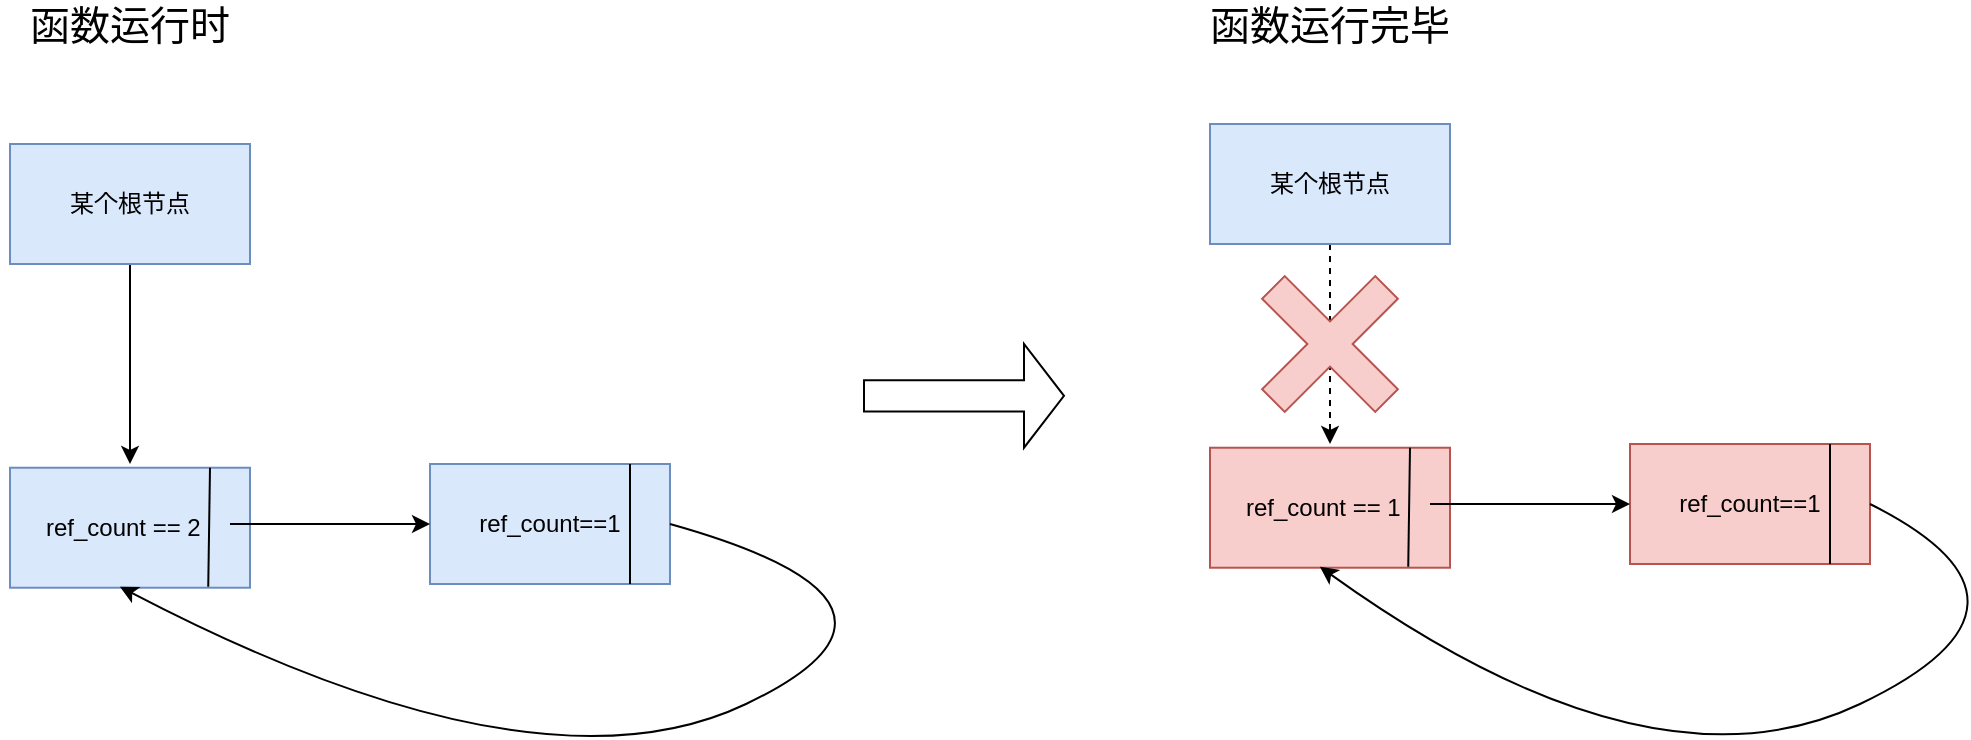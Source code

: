 <mxfile version="13.6.2" type="device"><diagram name="Page-1" id="12e1b939-464a-85fe-373e-61e167be1490"><mxGraphModel dx="1086" dy="806" grid="1" gridSize="10" guides="1" tooltips="1" connect="1" arrows="1" fold="1" page="1" pageScale="1.5" pageWidth="1169" pageHeight="826" background="#ffffff" math="0" shadow="0"><root><mxCell id="0"/><mxCell id="1" parent="0"/><mxCell id="5eFhM0ib0GxI-Q6vaBdt-1" value="ref_count == 2&amp;nbsp;&amp;nbsp;" style="rounded=0;whiteSpace=wrap;html=1;fillColor=#dae8fc;strokeColor=#6c8ebf;" vertex="1" parent="1"><mxGeometry x="450" y="401.86" width="120" height="60" as="geometry"/></mxCell><mxCell id="5eFhM0ib0GxI-Q6vaBdt-4" value="" style="endArrow=none;html=1;exitX=0.826;exitY=0.991;exitDx=0;exitDy=0;exitPerimeter=0;" edge="1" parent="1" source="5eFhM0ib0GxI-Q6vaBdt-1"><mxGeometry width="50" height="50" relative="1" as="geometry"><mxPoint x="540" y="340" as="sourcePoint"/><mxPoint x="550" y="401.86" as="targetPoint"/></mxGeometry></mxCell><mxCell id="5eFhM0ib0GxI-Q6vaBdt-7" value="ref_count==1" style="rounded=0;whiteSpace=wrap;html=1;fillColor=#dae8fc;strokeColor=#6c8ebf;" vertex="1" parent="1"><mxGeometry x="660" y="400" width="120" height="60" as="geometry"/></mxCell><mxCell id="5eFhM0ib0GxI-Q6vaBdt-8" value="" style="endArrow=none;html=1;" edge="1" parent="1"><mxGeometry width="50" height="50" relative="1" as="geometry"><mxPoint x="760" y="460" as="sourcePoint"/><mxPoint x="760" y="400.0" as="targetPoint"/></mxGeometry></mxCell><mxCell id="5eFhM0ib0GxI-Q6vaBdt-9" value="" style="endArrow=classic;html=1;entryX=0;entryY=0.5;entryDx=0;entryDy=0;" edge="1" parent="1" target="5eFhM0ib0GxI-Q6vaBdt-7"><mxGeometry width="50" height="50" relative="1" as="geometry"><mxPoint x="560" y="430" as="sourcePoint"/><mxPoint x="1010" y="551.86" as="targetPoint"/></mxGeometry></mxCell><mxCell id="5eFhM0ib0GxI-Q6vaBdt-13" style="edgeStyle=orthogonalEdgeStyle;rounded=0;orthogonalLoop=1;jettySize=auto;html=1;exitX=0.5;exitY=1;exitDx=0;exitDy=0;" edge="1" parent="1" source="5eFhM0ib0GxI-Q6vaBdt-11"><mxGeometry relative="1" as="geometry"><mxPoint x="510" y="400" as="targetPoint"/></mxGeometry></mxCell><mxCell id="5eFhM0ib0GxI-Q6vaBdt-11" value="某个根节点" style="rounded=0;whiteSpace=wrap;html=1;fillColor=#dae8fc;strokeColor=#6c8ebf;" vertex="1" parent="1"><mxGeometry x="450" y="240" width="120" height="60" as="geometry"/></mxCell><mxCell id="5eFhM0ib0GxI-Q6vaBdt-14" value="" style="curved=1;endArrow=classic;html=1;exitX=1;exitY=0.5;exitDx=0;exitDy=0;entryX=0.458;entryY=0.991;entryDx=0;entryDy=0;entryPerimeter=0;" edge="1" parent="1" source="5eFhM0ib0GxI-Q6vaBdt-7" target="5eFhM0ib0GxI-Q6vaBdt-1"><mxGeometry width="50" height="50" relative="1" as="geometry"><mxPoint x="763" y="560" as="sourcePoint"/><mxPoint x="813" y="510" as="targetPoint"/><Array as="points"><mxPoint x="923" y="470"/><mxPoint x="713" y="570"/></Array></mxGeometry></mxCell><mxCell id="5eFhM0ib0GxI-Q6vaBdt-15" value="ref_count == 1&amp;nbsp;&amp;nbsp;" style="rounded=0;whiteSpace=wrap;html=1;fillColor=#f8cecc;strokeColor=#b85450;" vertex="1" parent="1"><mxGeometry x="1050" y="391.86" width="120" height="60" as="geometry"/></mxCell><mxCell id="5eFhM0ib0GxI-Q6vaBdt-16" value="" style="endArrow=none;html=1;exitX=0.826;exitY=0.991;exitDx=0;exitDy=0;exitPerimeter=0;" edge="1" parent="1" source="5eFhM0ib0GxI-Q6vaBdt-15"><mxGeometry width="50" height="50" relative="1" as="geometry"><mxPoint x="1140" y="330" as="sourcePoint"/><mxPoint x="1150" y="391.86" as="targetPoint"/></mxGeometry></mxCell><mxCell id="5eFhM0ib0GxI-Q6vaBdt-17" value="ref_count==1" style="rounded=0;whiteSpace=wrap;html=1;fillColor=#f8cecc;strokeColor=#b85450;" vertex="1" parent="1"><mxGeometry x="1260" y="390" width="120" height="60" as="geometry"/></mxCell><mxCell id="5eFhM0ib0GxI-Q6vaBdt-18" value="" style="endArrow=none;html=1;" edge="1" parent="1"><mxGeometry width="50" height="50" relative="1" as="geometry"><mxPoint x="1360" y="450" as="sourcePoint"/><mxPoint x="1360" y="390.0" as="targetPoint"/></mxGeometry></mxCell><mxCell id="5eFhM0ib0GxI-Q6vaBdt-19" value="" style="endArrow=classic;html=1;entryX=0;entryY=0.5;entryDx=0;entryDy=0;" edge="1" parent="1" target="5eFhM0ib0GxI-Q6vaBdt-17"><mxGeometry width="50" height="50" relative="1" as="geometry"><mxPoint x="1160" y="420" as="sourcePoint"/><mxPoint x="1610" y="541.86" as="targetPoint"/></mxGeometry></mxCell><mxCell id="5eFhM0ib0GxI-Q6vaBdt-20" style="edgeStyle=orthogonalEdgeStyle;rounded=0;orthogonalLoop=1;jettySize=auto;html=1;dashed=1;" edge="1" parent="1"><mxGeometry relative="1" as="geometry"><mxPoint x="1110" y="390" as="targetPoint"/><mxPoint x="1110" y="290" as="sourcePoint"/></mxGeometry></mxCell><mxCell id="5eFhM0ib0GxI-Q6vaBdt-21" value="某个根节点" style="rounded=0;whiteSpace=wrap;html=1;fillColor=#dae8fc;strokeColor=#6c8ebf;" vertex="1" parent="1"><mxGeometry x="1050" y="230" width="120" height="60" as="geometry"/></mxCell><mxCell id="5eFhM0ib0GxI-Q6vaBdt-22" value="" style="curved=1;endArrow=classic;html=1;exitX=1;exitY=0.5;exitDx=0;exitDy=0;entryX=0.458;entryY=0.991;entryDx=0;entryDy=0;entryPerimeter=0;" edge="1" parent="1" source="5eFhM0ib0GxI-Q6vaBdt-17" target="5eFhM0ib0GxI-Q6vaBdt-15"><mxGeometry width="50" height="50" relative="1" as="geometry"><mxPoint x="1320" y="560" as="sourcePoint"/><mxPoint x="1370" y="510" as="targetPoint"/><Array as="points"><mxPoint x="1480" y="470"/><mxPoint x="1270" y="570"/></Array></mxGeometry></mxCell><mxCell id="5eFhM0ib0GxI-Q6vaBdt-26" value="" style="shape=cross;whiteSpace=wrap;html=1;direction=south;rotation=-45;fillColor=#f8cecc;strokeColor=#b85450;" vertex="1" parent="1"><mxGeometry x="1070" y="300" width="80" height="80" as="geometry"/></mxCell><mxCell id="5eFhM0ib0GxI-Q6vaBdt-28" value="" style="shape=singleArrow;whiteSpace=wrap;html=1;" vertex="1" parent="1"><mxGeometry x="877" y="340" width="100" height="51.86" as="geometry"/></mxCell><mxCell id="5eFhM0ib0GxI-Q6vaBdt-30" value="函数运行时" style="text;html=1;strokeColor=none;fillColor=none;align=center;verticalAlign=middle;whiteSpace=wrap;rounded=0;perimeterSpacing=0;fontSize=20;" vertex="1" parent="1"><mxGeometry x="445" y="170" width="130" height="20" as="geometry"/></mxCell><mxCell id="5eFhM0ib0GxI-Q6vaBdt-31" value="函数运行完毕" style="text;html=1;strokeColor=none;fillColor=none;align=center;verticalAlign=middle;whiteSpace=wrap;rounded=0;perimeterSpacing=0;fontSize=20;" vertex="1" parent="1"><mxGeometry x="1045" y="170" width="130" height="20" as="geometry"/></mxCell></root></mxGraphModel></diagram></mxfile>